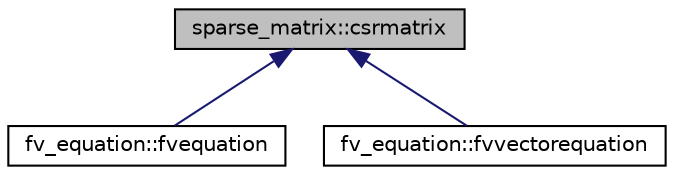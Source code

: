digraph "sparse_matrix::csrmatrix"
{
 // LATEX_PDF_SIZE
  edge [fontname="Helvetica",fontsize="10",labelfontname="Helvetica",labelfontsize="10"];
  node [fontname="Helvetica",fontsize="10",shape=record];
  Node1 [label="sparse_matrix::csrmatrix",height=0.2,width=0.4,color="black", fillcolor="grey75", style="filled", fontcolor="black",tooltip=" "];
  Node1 -> Node2 [dir="back",color="midnightblue",fontsize="10",style="solid",fontname="Helvetica"];
  Node2 [label="fv_equation::fvequation",height=0.2,width=0.4,color="black", fillcolor="white", style="filled",URL="$structfv__equation_1_1fvequation.html",tooltip=" "];
  Node1 -> Node3 [dir="back",color="midnightblue",fontsize="10",style="solid",fontname="Helvetica"];
  Node3 [label="fv_equation::fvvectorequation",height=0.2,width=0.4,color="black", fillcolor="white", style="filled",URL="$structfv__equation_1_1fvvectorequation.html",tooltip=" "];
}
